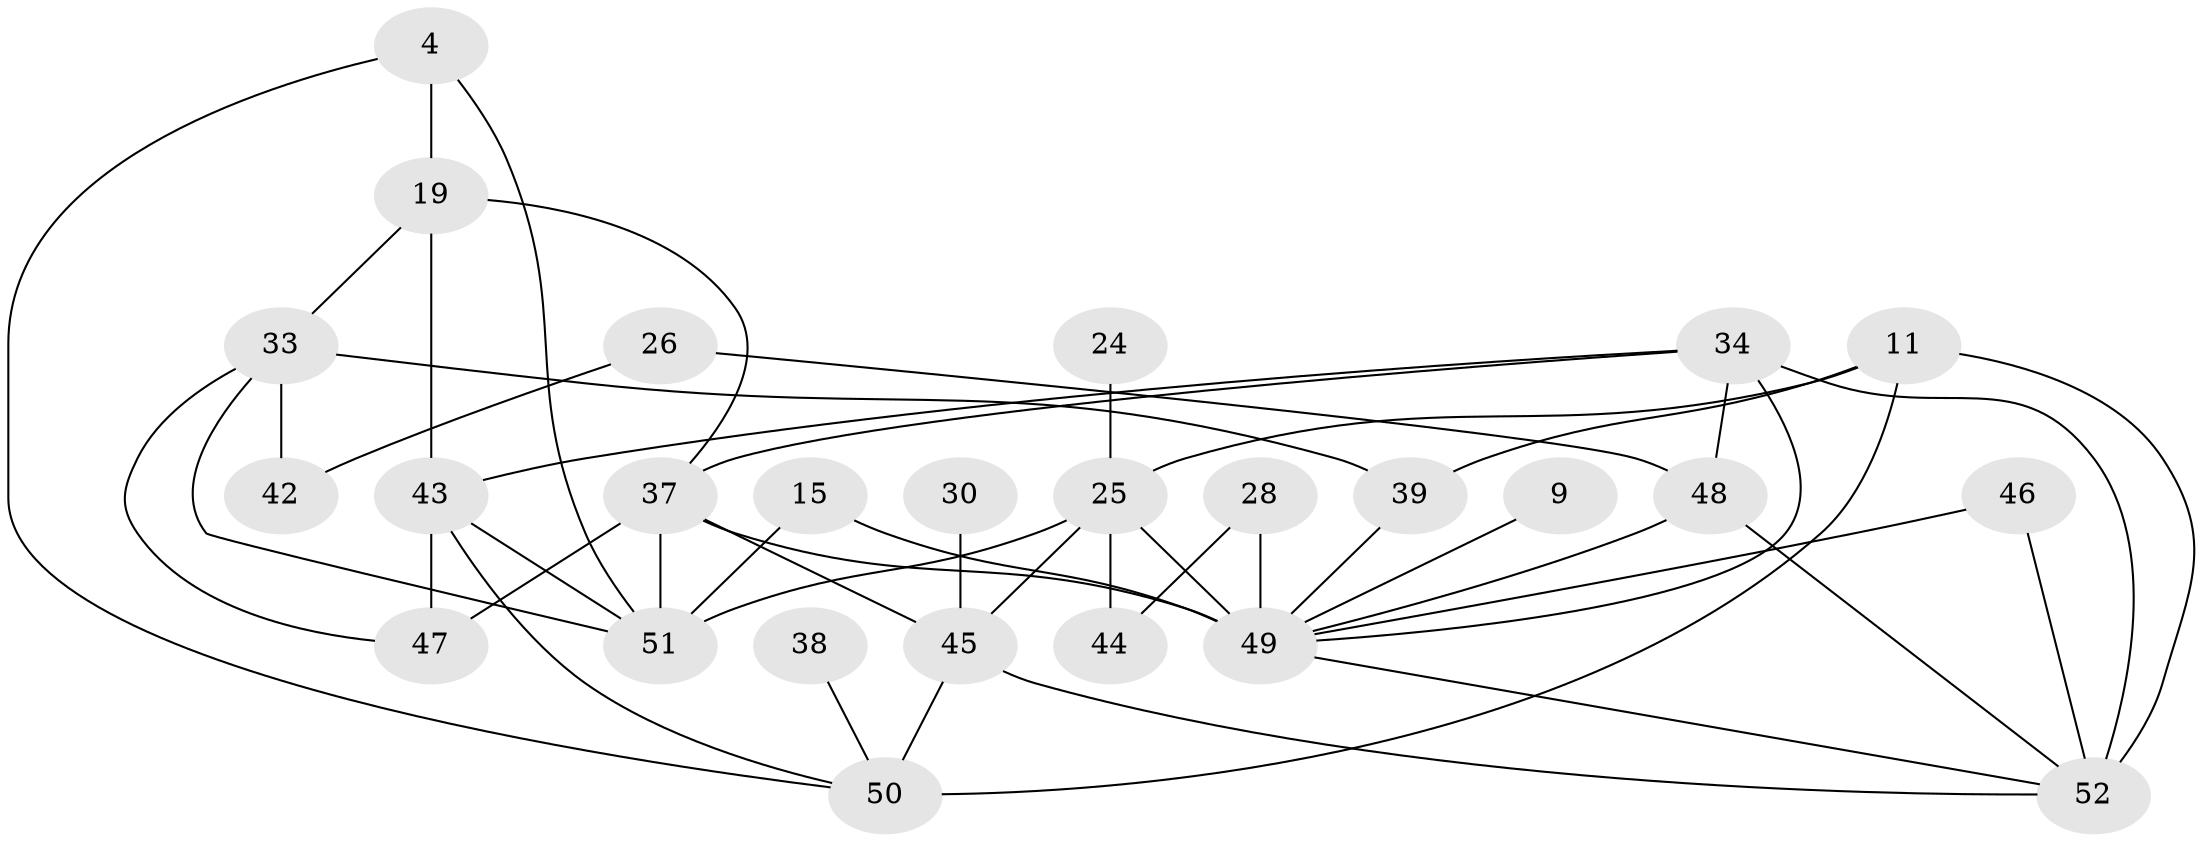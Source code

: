 // original degree distribution, {2: 0.23076923076923078, 1: 0.09615384615384616, 3: 0.19230769230769232, 4: 0.19230769230769232, 5: 0.17307692307692307, 7: 0.038461538461538464, 6: 0.057692307692307696, 8: 0.019230769230769232}
// Generated by graph-tools (version 1.1) at 2025/40/03/09/25 04:40:26]
// undirected, 26 vertices, 48 edges
graph export_dot {
graph [start="1"]
  node [color=gray90,style=filled];
  4;
  9;
  11;
  15;
  19;
  24;
  25 [super="+23+14"];
  26 [super="+5"];
  28;
  30;
  33 [super="+29"];
  34 [super="+13"];
  37 [super="+36+16"];
  38;
  39;
  42;
  43 [super="+32"];
  44;
  45 [super="+35"];
  46;
  47 [super="+6"];
  48 [super="+10+22"];
  49 [super="+8+41"];
  50 [super="+40"];
  51 [super="+18"];
  52 [super="+20"];
  4 -- 19;
  4 -- 50;
  4 -- 51;
  9 -- 49;
  11 -- 39;
  11 -- 50 [weight=2];
  11 -- 52 [weight=2];
  11 -- 25 [weight=2];
  15 -- 51;
  15 -- 49;
  19 -- 33;
  19 -- 43 [weight=2];
  19 -- 37;
  24 -- 25;
  25 -- 44;
  25 -- 49 [weight=3];
  25 -- 51 [weight=3];
  25 -- 45;
  26 -- 42 [weight=2];
  26 -- 48;
  28 -- 44;
  28 -- 49;
  30 -- 45;
  33 -- 42;
  33 -- 51;
  33 -- 47;
  33 -- 39;
  34 -- 49 [weight=2];
  34 -- 52 [weight=2];
  34 -- 43 [weight=2];
  34 -- 37;
  34 -- 48;
  37 -- 49 [weight=3];
  37 -- 51;
  37 -- 47 [weight=3];
  37 -- 45;
  38 -- 50;
  39 -- 49;
  43 -- 47 [weight=2];
  43 -- 50;
  43 -- 51 [weight=2];
  45 -- 50;
  45 -- 52;
  46 -- 52;
  46 -- 49;
  48 -- 52;
  48 -- 49;
  49 -- 52;
}
